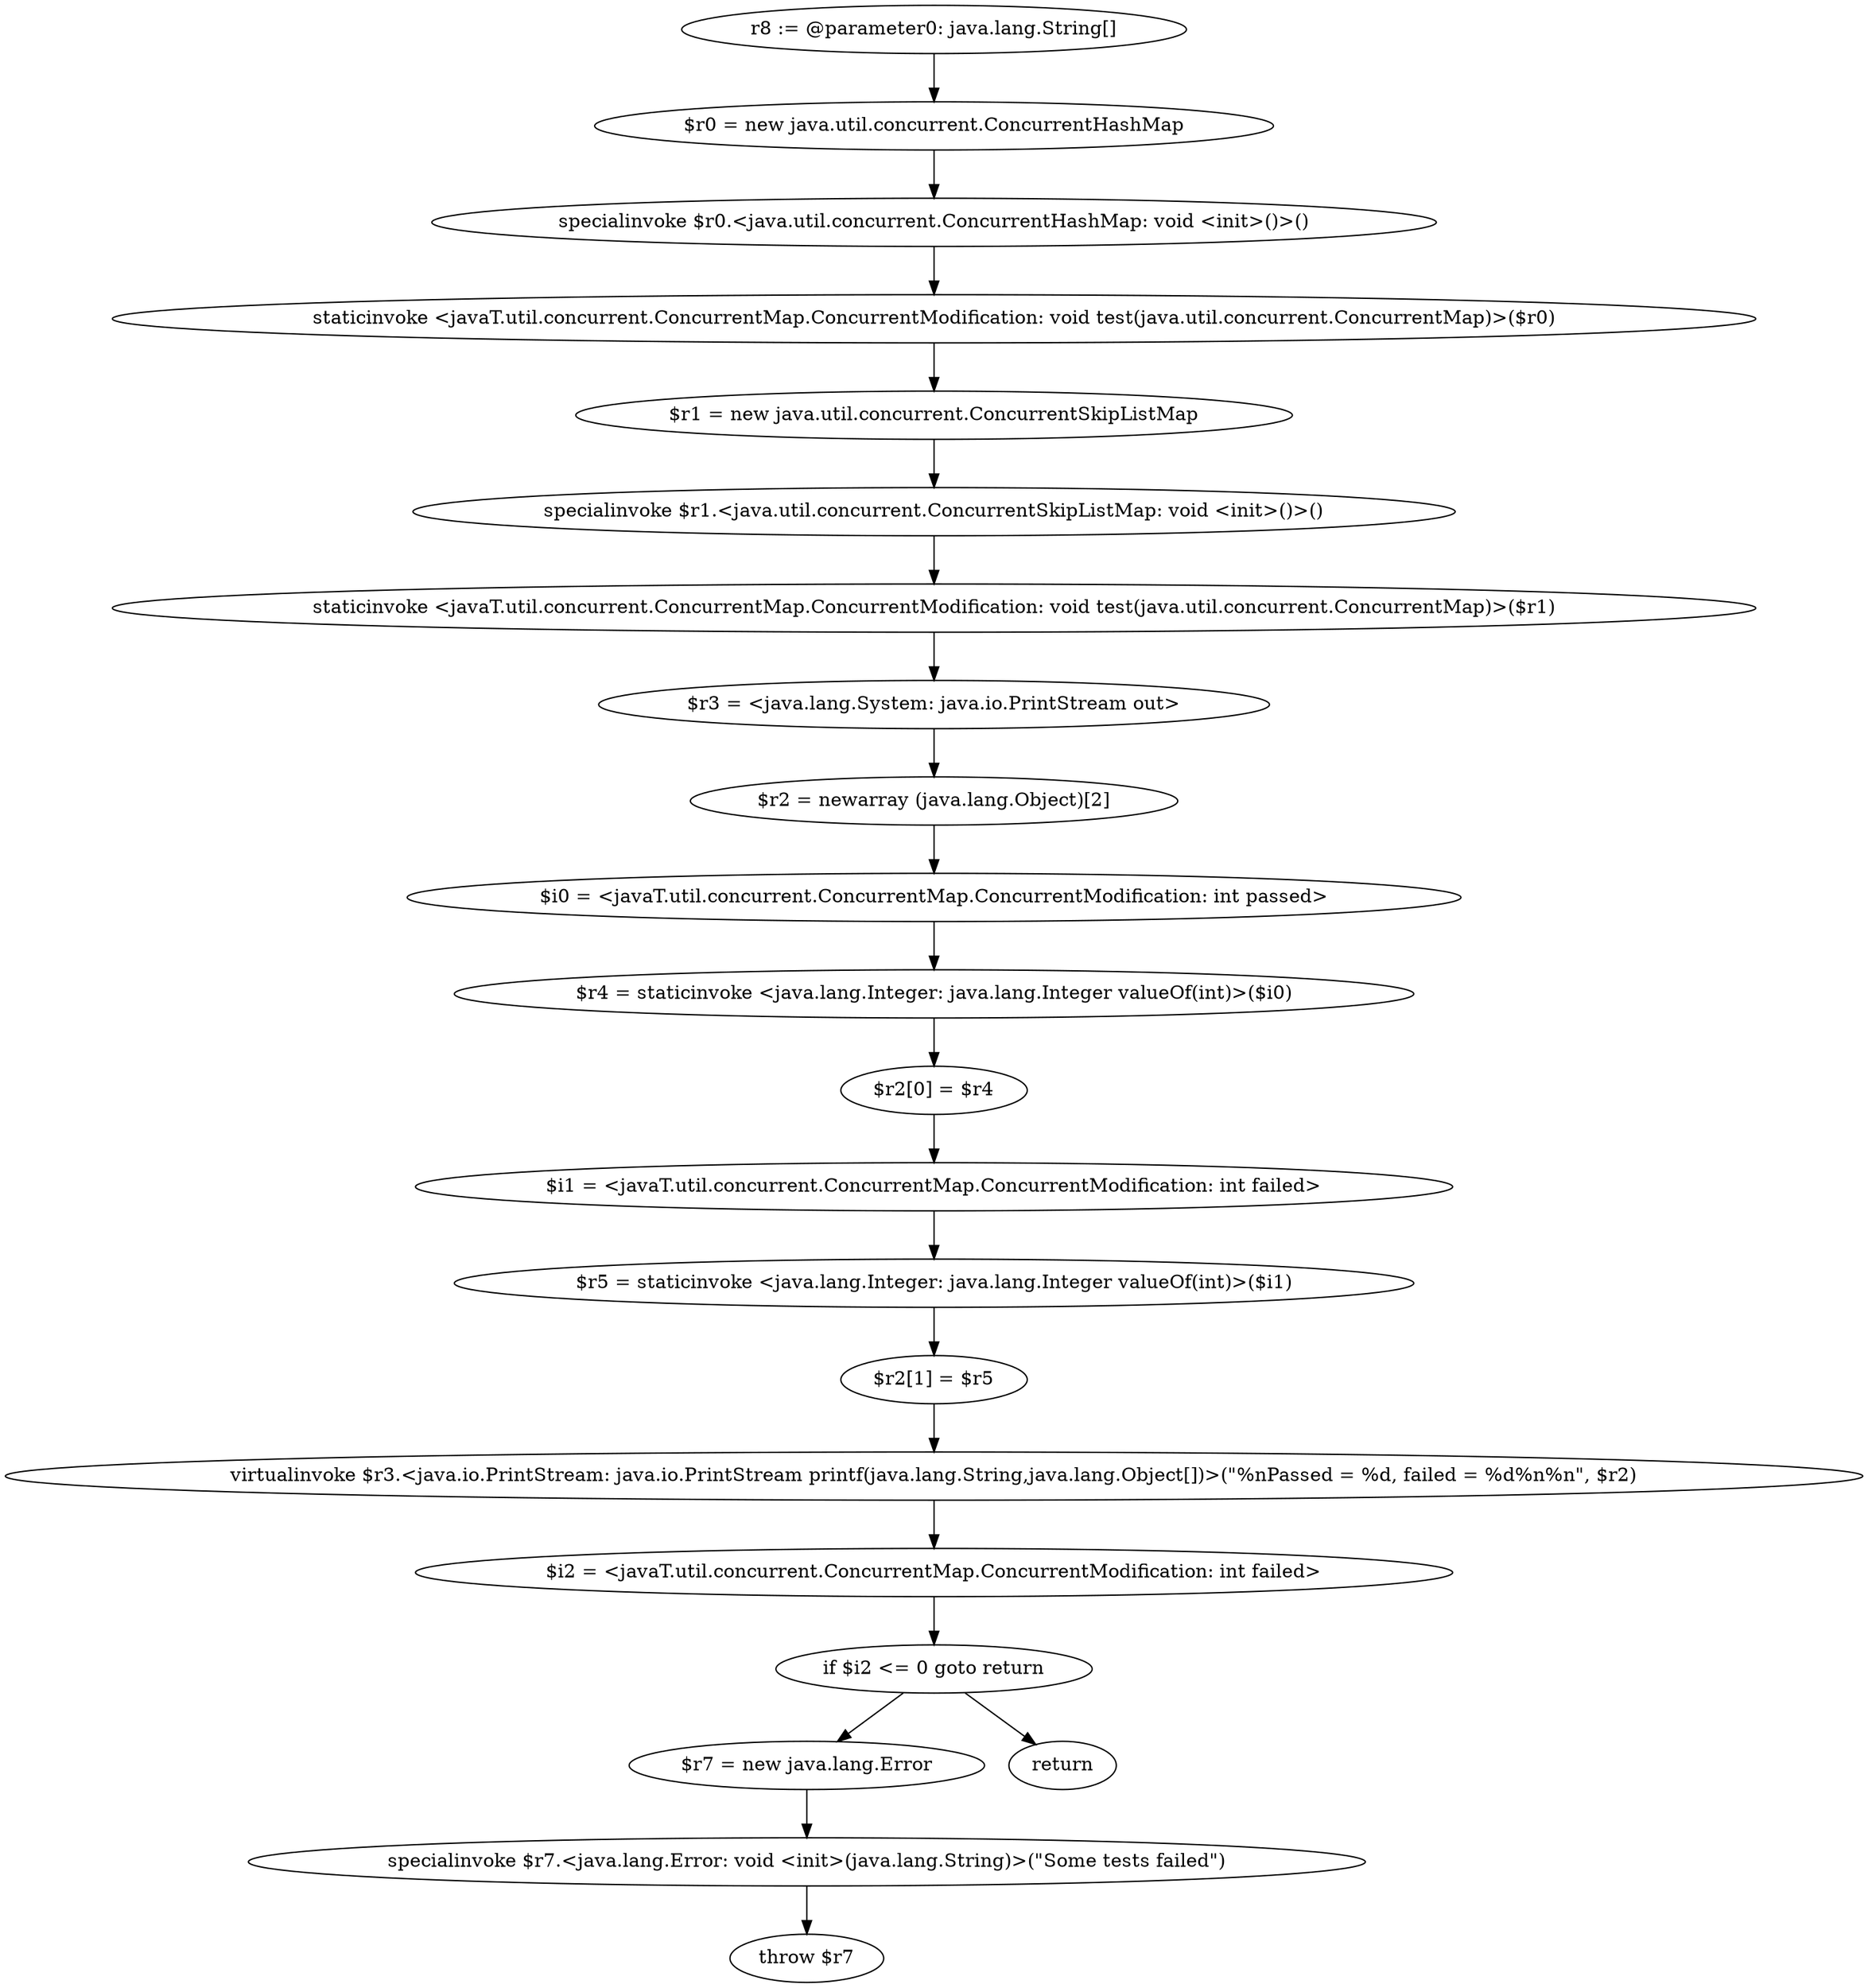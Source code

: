 digraph "unitGraph" {
    "r8 := @parameter0: java.lang.String[]"
    "$r0 = new java.util.concurrent.ConcurrentHashMap"
    "specialinvoke $r0.<java.util.concurrent.ConcurrentHashMap: void <init>()>()"
    "staticinvoke <javaT.util.concurrent.ConcurrentMap.ConcurrentModification: void test(java.util.concurrent.ConcurrentMap)>($r0)"
    "$r1 = new java.util.concurrent.ConcurrentSkipListMap"
    "specialinvoke $r1.<java.util.concurrent.ConcurrentSkipListMap: void <init>()>()"
    "staticinvoke <javaT.util.concurrent.ConcurrentMap.ConcurrentModification: void test(java.util.concurrent.ConcurrentMap)>($r1)"
    "$r3 = <java.lang.System: java.io.PrintStream out>"
    "$r2 = newarray (java.lang.Object)[2]"
    "$i0 = <javaT.util.concurrent.ConcurrentMap.ConcurrentModification: int passed>"
    "$r4 = staticinvoke <java.lang.Integer: java.lang.Integer valueOf(int)>($i0)"
    "$r2[0] = $r4"
    "$i1 = <javaT.util.concurrent.ConcurrentMap.ConcurrentModification: int failed>"
    "$r5 = staticinvoke <java.lang.Integer: java.lang.Integer valueOf(int)>($i1)"
    "$r2[1] = $r5"
    "virtualinvoke $r3.<java.io.PrintStream: java.io.PrintStream printf(java.lang.String,java.lang.Object[])>(\"%nPassed = %d, failed = %d%n%n\", $r2)"
    "$i2 = <javaT.util.concurrent.ConcurrentMap.ConcurrentModification: int failed>"
    "if $i2 <= 0 goto return"
    "$r7 = new java.lang.Error"
    "specialinvoke $r7.<java.lang.Error: void <init>(java.lang.String)>(\"Some tests failed\")"
    "throw $r7"
    "return"
    "r8 := @parameter0: java.lang.String[]"->"$r0 = new java.util.concurrent.ConcurrentHashMap";
    "$r0 = new java.util.concurrent.ConcurrentHashMap"->"specialinvoke $r0.<java.util.concurrent.ConcurrentHashMap: void <init>()>()";
    "specialinvoke $r0.<java.util.concurrent.ConcurrentHashMap: void <init>()>()"->"staticinvoke <javaT.util.concurrent.ConcurrentMap.ConcurrentModification: void test(java.util.concurrent.ConcurrentMap)>($r0)";
    "staticinvoke <javaT.util.concurrent.ConcurrentMap.ConcurrentModification: void test(java.util.concurrent.ConcurrentMap)>($r0)"->"$r1 = new java.util.concurrent.ConcurrentSkipListMap";
    "$r1 = new java.util.concurrent.ConcurrentSkipListMap"->"specialinvoke $r1.<java.util.concurrent.ConcurrentSkipListMap: void <init>()>()";
    "specialinvoke $r1.<java.util.concurrent.ConcurrentSkipListMap: void <init>()>()"->"staticinvoke <javaT.util.concurrent.ConcurrentMap.ConcurrentModification: void test(java.util.concurrent.ConcurrentMap)>($r1)";
    "staticinvoke <javaT.util.concurrent.ConcurrentMap.ConcurrentModification: void test(java.util.concurrent.ConcurrentMap)>($r1)"->"$r3 = <java.lang.System: java.io.PrintStream out>";
    "$r3 = <java.lang.System: java.io.PrintStream out>"->"$r2 = newarray (java.lang.Object)[2]";
    "$r2 = newarray (java.lang.Object)[2]"->"$i0 = <javaT.util.concurrent.ConcurrentMap.ConcurrentModification: int passed>";
    "$i0 = <javaT.util.concurrent.ConcurrentMap.ConcurrentModification: int passed>"->"$r4 = staticinvoke <java.lang.Integer: java.lang.Integer valueOf(int)>($i0)";
    "$r4 = staticinvoke <java.lang.Integer: java.lang.Integer valueOf(int)>($i0)"->"$r2[0] = $r4";
    "$r2[0] = $r4"->"$i1 = <javaT.util.concurrent.ConcurrentMap.ConcurrentModification: int failed>";
    "$i1 = <javaT.util.concurrent.ConcurrentMap.ConcurrentModification: int failed>"->"$r5 = staticinvoke <java.lang.Integer: java.lang.Integer valueOf(int)>($i1)";
    "$r5 = staticinvoke <java.lang.Integer: java.lang.Integer valueOf(int)>($i1)"->"$r2[1] = $r5";
    "$r2[1] = $r5"->"virtualinvoke $r3.<java.io.PrintStream: java.io.PrintStream printf(java.lang.String,java.lang.Object[])>(\"%nPassed = %d, failed = %d%n%n\", $r2)";
    "virtualinvoke $r3.<java.io.PrintStream: java.io.PrintStream printf(java.lang.String,java.lang.Object[])>(\"%nPassed = %d, failed = %d%n%n\", $r2)"->"$i2 = <javaT.util.concurrent.ConcurrentMap.ConcurrentModification: int failed>";
    "$i2 = <javaT.util.concurrent.ConcurrentMap.ConcurrentModification: int failed>"->"if $i2 <= 0 goto return";
    "if $i2 <= 0 goto return"->"$r7 = new java.lang.Error";
    "if $i2 <= 0 goto return"->"return";
    "$r7 = new java.lang.Error"->"specialinvoke $r7.<java.lang.Error: void <init>(java.lang.String)>(\"Some tests failed\")";
    "specialinvoke $r7.<java.lang.Error: void <init>(java.lang.String)>(\"Some tests failed\")"->"throw $r7";
}
